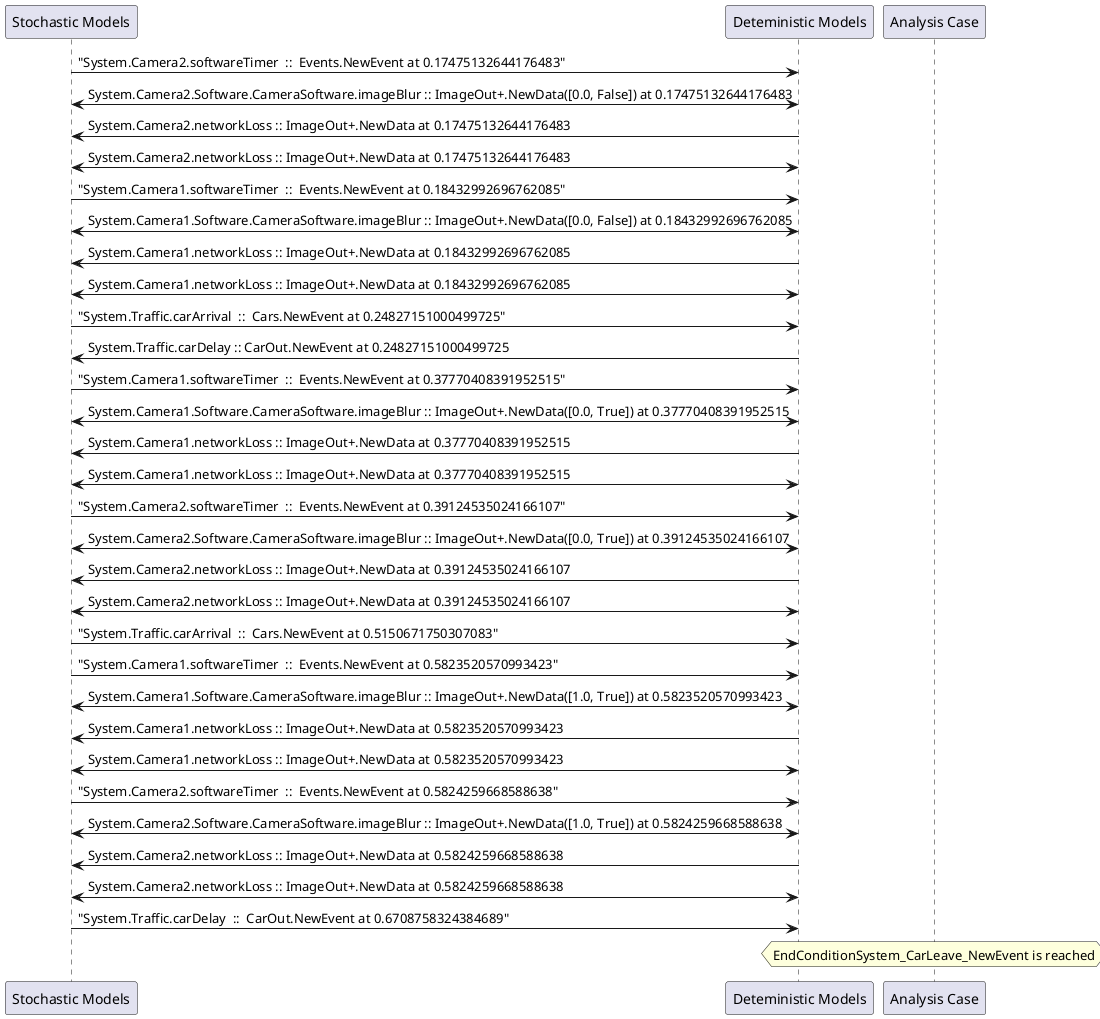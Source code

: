 
	@startuml
	participant "Stochastic Models" as stochmodel
	participant "Deteministic Models" as detmodel
	participant "Analysis Case" as analysis
	{26078_stop} stochmodel -> detmodel : "System.Camera2.softwareTimer  ::  Events.NewEvent at 0.17475132644176483"
detmodel <-> stochmodel : System.Camera2.Software.CameraSoftware.imageBlur :: ImageOut+.NewData([0.0, False]) at 0.17475132644176483
detmodel -> stochmodel : System.Camera2.networkLoss :: ImageOut+.NewData at 0.17475132644176483
detmodel <-> stochmodel : System.Camera2.networkLoss :: ImageOut+.NewData at 0.17475132644176483
{26063_stop} stochmodel -> detmodel : "System.Camera1.softwareTimer  ::  Events.NewEvent at 0.18432992696762085"
detmodel <-> stochmodel : System.Camera1.Software.CameraSoftware.imageBlur :: ImageOut+.NewData([0.0, False]) at 0.18432992696762085
detmodel -> stochmodel : System.Camera1.networkLoss :: ImageOut+.NewData at 0.18432992696762085
detmodel <-> stochmodel : System.Camera1.networkLoss :: ImageOut+.NewData at 0.18432992696762085
{26093_stop} stochmodel -> detmodel : "System.Traffic.carArrival  ::  Cars.NewEvent at 0.24827151000499725"
{26102_start} detmodel -> stochmodel : System.Traffic.carDelay :: CarOut.NewEvent at 0.24827151000499725
{26064_stop} stochmodel -> detmodel : "System.Camera1.softwareTimer  ::  Events.NewEvent at 0.37770408391952515"
detmodel <-> stochmodel : System.Camera1.Software.CameraSoftware.imageBlur :: ImageOut+.NewData([0.0, True]) at 0.37770408391952515
detmodel -> stochmodel : System.Camera1.networkLoss :: ImageOut+.NewData at 0.37770408391952515
detmodel <-> stochmodel : System.Camera1.networkLoss :: ImageOut+.NewData at 0.37770408391952515
{26079_stop} stochmodel -> detmodel : "System.Camera2.softwareTimer  ::  Events.NewEvent at 0.39124535024166107"
detmodel <-> stochmodel : System.Camera2.Software.CameraSoftware.imageBlur :: ImageOut+.NewData([0.0, True]) at 0.39124535024166107
detmodel -> stochmodel : System.Camera2.networkLoss :: ImageOut+.NewData at 0.39124535024166107
detmodel <-> stochmodel : System.Camera2.networkLoss :: ImageOut+.NewData at 0.39124535024166107
{26094_stop} stochmodel -> detmodel : "System.Traffic.carArrival  ::  Cars.NewEvent at 0.5150671750307083"
{26065_stop} stochmodel -> detmodel : "System.Camera1.softwareTimer  ::  Events.NewEvent at 0.5823520570993423"
detmodel <-> stochmodel : System.Camera1.Software.CameraSoftware.imageBlur :: ImageOut+.NewData([1.0, True]) at 0.5823520570993423
detmodel -> stochmodel : System.Camera1.networkLoss :: ImageOut+.NewData at 0.5823520570993423
detmodel <-> stochmodel : System.Camera1.networkLoss :: ImageOut+.NewData at 0.5823520570993423
{26080_stop} stochmodel -> detmodel : "System.Camera2.softwareTimer  ::  Events.NewEvent at 0.5824259668588638"
detmodel <-> stochmodel : System.Camera2.Software.CameraSoftware.imageBlur :: ImageOut+.NewData([1.0, True]) at 0.5824259668588638
detmodel -> stochmodel : System.Camera2.networkLoss :: ImageOut+.NewData at 0.5824259668588638
detmodel <-> stochmodel : System.Camera2.networkLoss :: ImageOut+.NewData at 0.5824259668588638
{26102_stop} stochmodel -> detmodel : "System.Traffic.carDelay  ::  CarOut.NewEvent at 0.6708758324384689"
{26102_start} <-> {26102_stop} : delay
hnote over analysis 
EndConditionSystem_CarLeave_NewEvent is reached
endnote
@enduml